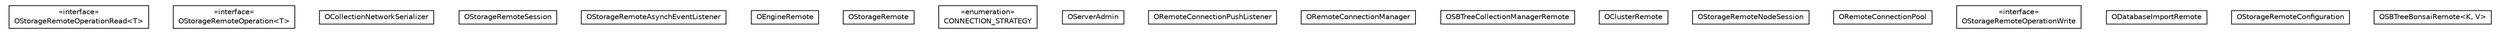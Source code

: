 #!/usr/local/bin/dot
#
# Class diagram 
# Generated by UMLGraph version R5_6-24-gf6e263 (http://www.umlgraph.org/)
#

digraph G {
	edge [fontname="Helvetica",fontsize=10,labelfontname="Helvetica",labelfontsize=10];
	node [fontname="Helvetica",fontsize=10,shape=plaintext];
	nodesep=0.25;
	ranksep=0.5;
	// com.orientechnologies.orient.client.remote.OStorageRemoteOperationRead<T>
	c283882 [label=<<table title="com.orientechnologies.orient.client.remote.OStorageRemoteOperationRead" border="0" cellborder="1" cellspacing="0" cellpadding="2" port="p" href="./OStorageRemoteOperationRead.html">
		<tr><td><table border="0" cellspacing="0" cellpadding="1">
<tr><td align="center" balign="center"> &#171;interface&#187; </td></tr>
<tr><td align="center" balign="center"> OStorageRemoteOperationRead&lt;T&gt; </td></tr>
		</table></td></tr>
		</table>>, URL="./OStorageRemoteOperationRead.html", fontname="Helvetica", fontcolor="black", fontsize=10.0];
	// com.orientechnologies.orient.client.remote.OStorageRemoteOperation<T>
	c283883 [label=<<table title="com.orientechnologies.orient.client.remote.OStorageRemoteOperation" border="0" cellborder="1" cellspacing="0" cellpadding="2" port="p" href="./OStorageRemoteOperation.html">
		<tr><td><table border="0" cellspacing="0" cellpadding="1">
<tr><td align="center" balign="center"> &#171;interface&#187; </td></tr>
<tr><td align="center" balign="center"> OStorageRemoteOperation&lt;T&gt; </td></tr>
		</table></td></tr>
		</table>>, URL="./OStorageRemoteOperation.html", fontname="Helvetica", fontcolor="black", fontsize=10.0];
	// com.orientechnologies.orient.client.remote.OCollectionNetworkSerializer
	c283884 [label=<<table title="com.orientechnologies.orient.client.remote.OCollectionNetworkSerializer" border="0" cellborder="1" cellspacing="0" cellpadding="2" port="p" href="./OCollectionNetworkSerializer.html">
		<tr><td><table border="0" cellspacing="0" cellpadding="1">
<tr><td align="center" balign="center"> OCollectionNetworkSerializer </td></tr>
		</table></td></tr>
		</table>>, URL="./OCollectionNetworkSerializer.html", fontname="Helvetica", fontcolor="black", fontsize=10.0];
	// com.orientechnologies.orient.client.remote.OStorageRemoteSession
	c283885 [label=<<table title="com.orientechnologies.orient.client.remote.OStorageRemoteSession" border="0" cellborder="1" cellspacing="0" cellpadding="2" port="p" href="./OStorageRemoteSession.html">
		<tr><td><table border="0" cellspacing="0" cellpadding="1">
<tr><td align="center" balign="center"> OStorageRemoteSession </td></tr>
		</table></td></tr>
		</table>>, URL="./OStorageRemoteSession.html", fontname="Helvetica", fontcolor="black", fontsize=10.0];
	// com.orientechnologies.orient.client.remote.OStorageRemoteAsynchEventListener
	c283886 [label=<<table title="com.orientechnologies.orient.client.remote.OStorageRemoteAsynchEventListener" border="0" cellborder="1" cellspacing="0" cellpadding="2" port="p" href="./OStorageRemoteAsynchEventListener.html">
		<tr><td><table border="0" cellspacing="0" cellpadding="1">
<tr><td align="center" balign="center"> OStorageRemoteAsynchEventListener </td></tr>
		</table></td></tr>
		</table>>, URL="./OStorageRemoteAsynchEventListener.html", fontname="Helvetica", fontcolor="black", fontsize=10.0];
	// com.orientechnologies.orient.client.remote.OEngineRemote
	c283887 [label=<<table title="com.orientechnologies.orient.client.remote.OEngineRemote" border="0" cellborder="1" cellspacing="0" cellpadding="2" port="p" href="./OEngineRemote.html">
		<tr><td><table border="0" cellspacing="0" cellpadding="1">
<tr><td align="center" balign="center"> OEngineRemote </td></tr>
		</table></td></tr>
		</table>>, URL="./OEngineRemote.html", fontname="Helvetica", fontcolor="black", fontsize=10.0];
	// com.orientechnologies.orient.client.remote.OStorageRemote
	c283888 [label=<<table title="com.orientechnologies.orient.client.remote.OStorageRemote" border="0" cellborder="1" cellspacing="0" cellpadding="2" port="p" href="./OStorageRemote.html">
		<tr><td><table border="0" cellspacing="0" cellpadding="1">
<tr><td align="center" balign="center"> OStorageRemote </td></tr>
		</table></td></tr>
		</table>>, URL="./OStorageRemote.html", fontname="Helvetica", fontcolor="black", fontsize=10.0];
	// com.orientechnologies.orient.client.remote.OStorageRemote.CONNECTION_STRATEGY
	c283889 [label=<<table title="com.orientechnologies.orient.client.remote.OStorageRemote.CONNECTION_STRATEGY" border="0" cellborder="1" cellspacing="0" cellpadding="2" port="p" href="./OStorageRemote.CONNECTION_STRATEGY.html">
		<tr><td><table border="0" cellspacing="0" cellpadding="1">
<tr><td align="center" balign="center"> &#171;enumeration&#187; </td></tr>
<tr><td align="center" balign="center"> CONNECTION_STRATEGY </td></tr>
		</table></td></tr>
		</table>>, URL="./OStorageRemote.CONNECTION_STRATEGY.html", fontname="Helvetica", fontcolor="black", fontsize=10.0];
	// com.orientechnologies.orient.client.remote.OServerAdmin
	c283890 [label=<<table title="com.orientechnologies.orient.client.remote.OServerAdmin" border="0" cellborder="1" cellspacing="0" cellpadding="2" port="p" href="./OServerAdmin.html">
		<tr><td><table border="0" cellspacing="0" cellpadding="1">
<tr><td align="center" balign="center"> OServerAdmin </td></tr>
		</table></td></tr>
		</table>>, URL="./OServerAdmin.html", fontname="Helvetica", fontcolor="black", fontsize=10.0];
	// com.orientechnologies.orient.client.remote.ORemoteConnectionPushListener
	c283891 [label=<<table title="com.orientechnologies.orient.client.remote.ORemoteConnectionPushListener" border="0" cellborder="1" cellspacing="0" cellpadding="2" port="p" href="./ORemoteConnectionPushListener.html">
		<tr><td><table border="0" cellspacing="0" cellpadding="1">
<tr><td align="center" balign="center"> ORemoteConnectionPushListener </td></tr>
		</table></td></tr>
		</table>>, URL="./ORemoteConnectionPushListener.html", fontname="Helvetica", fontcolor="black", fontsize=10.0];
	// com.orientechnologies.orient.client.remote.ORemoteConnectionManager
	c283892 [label=<<table title="com.orientechnologies.orient.client.remote.ORemoteConnectionManager" border="0" cellborder="1" cellspacing="0" cellpadding="2" port="p" href="./ORemoteConnectionManager.html">
		<tr><td><table border="0" cellspacing="0" cellpadding="1">
<tr><td align="center" balign="center"> ORemoteConnectionManager </td></tr>
		</table></td></tr>
		</table>>, URL="./ORemoteConnectionManager.html", fontname="Helvetica", fontcolor="black", fontsize=10.0];
	// com.orientechnologies.orient.client.remote.OSBTreeCollectionManagerRemote
	c283893 [label=<<table title="com.orientechnologies.orient.client.remote.OSBTreeCollectionManagerRemote" border="0" cellborder="1" cellspacing="0" cellpadding="2" port="p" href="./OSBTreeCollectionManagerRemote.html">
		<tr><td><table border="0" cellspacing="0" cellpadding="1">
<tr><td align="center" balign="center"> OSBTreeCollectionManagerRemote </td></tr>
		</table></td></tr>
		</table>>, URL="./OSBTreeCollectionManagerRemote.html", fontname="Helvetica", fontcolor="black", fontsize=10.0];
	// com.orientechnologies.orient.client.remote.OClusterRemote
	c283894 [label=<<table title="com.orientechnologies.orient.client.remote.OClusterRemote" border="0" cellborder="1" cellspacing="0" cellpadding="2" port="p" href="./OClusterRemote.html">
		<tr><td><table border="0" cellspacing="0" cellpadding="1">
<tr><td align="center" balign="center"> OClusterRemote </td></tr>
		</table></td></tr>
		</table>>, URL="./OClusterRemote.html", fontname="Helvetica", fontcolor="black", fontsize=10.0];
	// com.orientechnologies.orient.client.remote.OStorageRemoteNodeSession
	c283895 [label=<<table title="com.orientechnologies.orient.client.remote.OStorageRemoteNodeSession" border="0" cellborder="1" cellspacing="0" cellpadding="2" port="p" href="./OStorageRemoteNodeSession.html">
		<tr><td><table border="0" cellspacing="0" cellpadding="1">
<tr><td align="center" balign="center"> OStorageRemoteNodeSession </td></tr>
		</table></td></tr>
		</table>>, URL="./OStorageRemoteNodeSession.html", fontname="Helvetica", fontcolor="black", fontsize=10.0];
	// com.orientechnologies.orient.client.remote.ORemoteConnectionPool
	c283896 [label=<<table title="com.orientechnologies.orient.client.remote.ORemoteConnectionPool" border="0" cellborder="1" cellspacing="0" cellpadding="2" port="p" href="./ORemoteConnectionPool.html">
		<tr><td><table border="0" cellspacing="0" cellpadding="1">
<tr><td align="center" balign="center"> ORemoteConnectionPool </td></tr>
		</table></td></tr>
		</table>>, URL="./ORemoteConnectionPool.html", fontname="Helvetica", fontcolor="black", fontsize=10.0];
	// com.orientechnologies.orient.client.remote.OStorageRemoteOperationWrite
	c283897 [label=<<table title="com.orientechnologies.orient.client.remote.OStorageRemoteOperationWrite" border="0" cellborder="1" cellspacing="0" cellpadding="2" port="p" href="./OStorageRemoteOperationWrite.html">
		<tr><td><table border="0" cellspacing="0" cellpadding="1">
<tr><td align="center" balign="center"> &#171;interface&#187; </td></tr>
<tr><td align="center" balign="center"> OStorageRemoteOperationWrite </td></tr>
		</table></td></tr>
		</table>>, URL="./OStorageRemoteOperationWrite.html", fontname="Helvetica", fontcolor="black", fontsize=10.0];
	// com.orientechnologies.orient.client.remote.ODatabaseImportRemote
	c283898 [label=<<table title="com.orientechnologies.orient.client.remote.ODatabaseImportRemote" border="0" cellborder="1" cellspacing="0" cellpadding="2" port="p" href="./ODatabaseImportRemote.html">
		<tr><td><table border="0" cellspacing="0" cellpadding="1">
<tr><td align="center" balign="center"> ODatabaseImportRemote </td></tr>
		</table></td></tr>
		</table>>, URL="./ODatabaseImportRemote.html", fontname="Helvetica", fontcolor="black", fontsize=10.0];
	// com.orientechnologies.orient.client.remote.OStorageRemoteConfiguration
	c283899 [label=<<table title="com.orientechnologies.orient.client.remote.OStorageRemoteConfiguration" border="0" cellborder="1" cellspacing="0" cellpadding="2" port="p" href="./OStorageRemoteConfiguration.html">
		<tr><td><table border="0" cellspacing="0" cellpadding="1">
<tr><td align="center" balign="center"> OStorageRemoteConfiguration </td></tr>
		</table></td></tr>
		</table>>, URL="./OStorageRemoteConfiguration.html", fontname="Helvetica", fontcolor="black", fontsize=10.0];
	// com.orientechnologies.orient.client.remote.OSBTreeBonsaiRemote<K, V>
	c283900 [label=<<table title="com.orientechnologies.orient.client.remote.OSBTreeBonsaiRemote" border="0" cellborder="1" cellspacing="0" cellpadding="2" port="p" href="./OSBTreeBonsaiRemote.html">
		<tr><td><table border="0" cellspacing="0" cellpadding="1">
<tr><td align="center" balign="center"> OSBTreeBonsaiRemote&lt;K, V&gt; </td></tr>
		</table></td></tr>
		</table>>, URL="./OSBTreeBonsaiRemote.html", fontname="Helvetica", fontcolor="black", fontsize=10.0];
}

